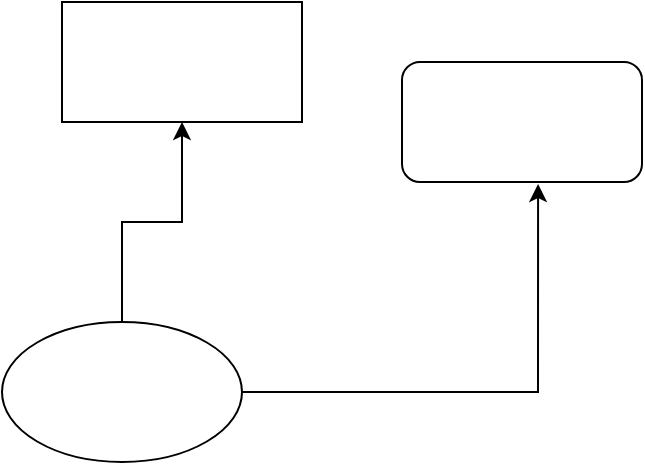 <mxfile version="13.7.2" type="github">
  <diagram id="skfMiZ9cFHY4Vt_SBQY7" name="Page-1">
    <mxGraphModel dx="876" dy="590" grid="1" gridSize="10" guides="1" tooltips="1" connect="1" arrows="1" fold="1" page="1" pageScale="1" pageWidth="827" pageHeight="1169" math="0" shadow="0">
      <root>
        <mxCell id="0" />
        <mxCell id="1" parent="0" />
        <mxCell id="q_KiJSIm2JAbqRRRDz-S-1" value="" style="rounded=0;whiteSpace=wrap;html=1;" vertex="1" parent="1">
          <mxGeometry x="220" y="140" width="120" height="60" as="geometry" />
        </mxCell>
        <mxCell id="q_KiJSIm2JAbqRRRDz-S-2" value="" style="rounded=1;whiteSpace=wrap;html=1;" vertex="1" parent="1">
          <mxGeometry x="390" y="170" width="120" height="60" as="geometry" />
        </mxCell>
        <mxCell id="q_KiJSIm2JAbqRRRDz-S-4" style="edgeStyle=orthogonalEdgeStyle;rounded=0;orthogonalLoop=1;jettySize=auto;html=1;entryX=0.5;entryY=1;entryDx=0;entryDy=0;" edge="1" parent="1" source="q_KiJSIm2JAbqRRRDz-S-3" target="q_KiJSIm2JAbqRRRDz-S-1">
          <mxGeometry relative="1" as="geometry" />
        </mxCell>
        <mxCell id="q_KiJSIm2JAbqRRRDz-S-5" style="edgeStyle=orthogonalEdgeStyle;rounded=0;orthogonalLoop=1;jettySize=auto;html=1;entryX=0.567;entryY=1.017;entryDx=0;entryDy=0;entryPerimeter=0;" edge="1" parent="1" source="q_KiJSIm2JAbqRRRDz-S-3" target="q_KiJSIm2JAbqRRRDz-S-2">
          <mxGeometry relative="1" as="geometry" />
        </mxCell>
        <mxCell id="q_KiJSIm2JAbqRRRDz-S-3" value="" style="ellipse;whiteSpace=wrap;html=1;" vertex="1" parent="1">
          <mxGeometry x="190" y="300" width="120" height="70" as="geometry" />
        </mxCell>
      </root>
    </mxGraphModel>
  </diagram>
</mxfile>
